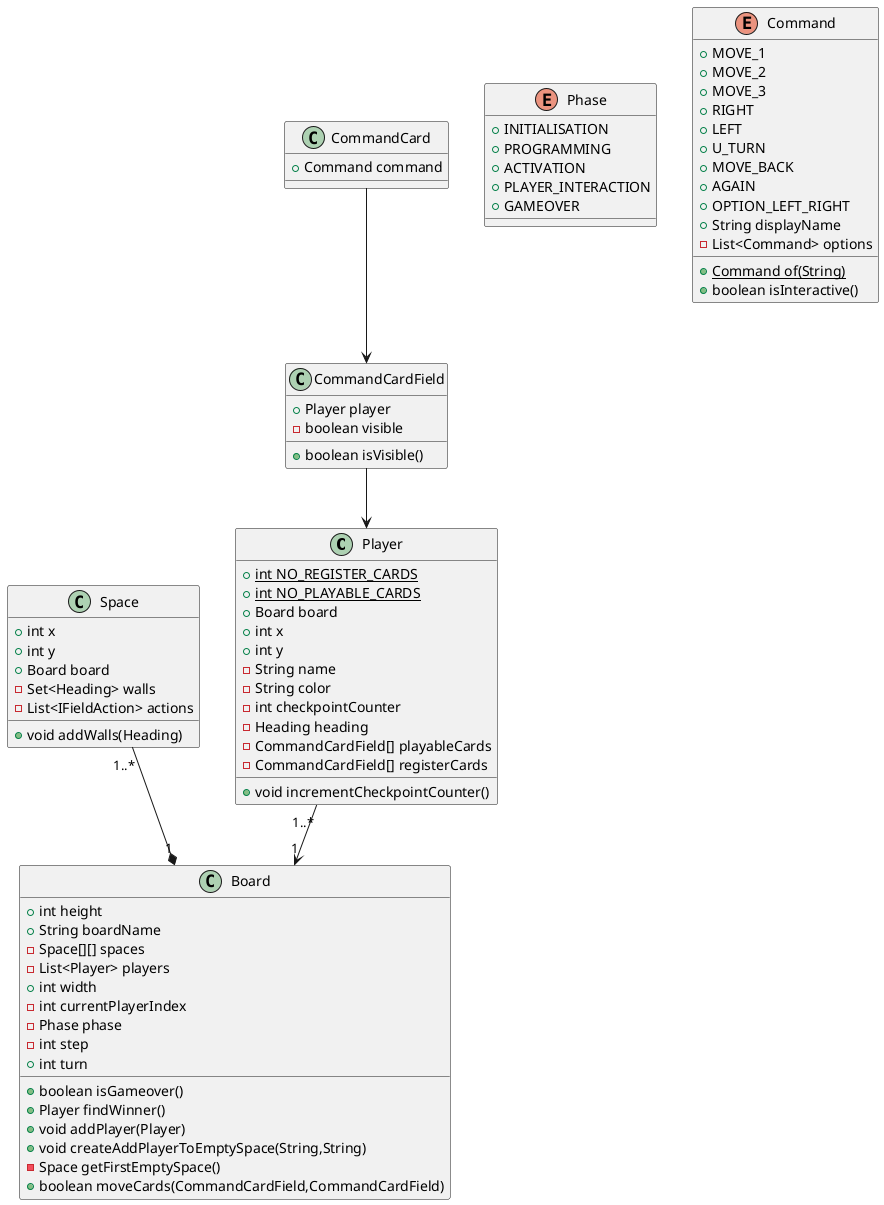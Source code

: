 @startuml

Player "1..*" --> "1" Board
Space "1..*" --* "1" Board
CommandCardField --> Player
CommandCard --> CommandCardField



class Player {
+ {static} int NO_REGISTER_CARDS
+ {static} int NO_PLAYABLE_CARDS
+ Board board
+ int x
+ int y
- String name
- String color
- int checkpointCounter
- Heading heading
- CommandCardField[] playableCards
- CommandCardField[] registerCards
+ void incrementCheckpointCounter()
}


class Board {
+ int height
+ String boardName
- Space[][] spaces
- List<Player> players
+ int width
- int currentPlayerIndex
- Phase phase
- int step
+ int turn
+ boolean isGameover()
+ Player findWinner()
+ void addPlayer(Player)
+ void createAddPlayerToEmptySpace(String,String)
- Space getFirstEmptySpace()
+ boolean moveCards(CommandCardField,CommandCardField)

}

class Space {
+ int x
+ int y
+ Board board
- Set<Heading> walls
- List<IFieldAction> actions
+ void addWalls(Heading)
}

class CommandCardField {
+ Player player
- boolean visible
+ boolean isVisible()
}

class CommandCard {
+ Command command
}

enum Phase {
+  INITIALISATION
+  PROGRAMMING
+  ACTIVATION
+  PLAYER_INTERACTION
+  GAMEOVER
}

enum Command {
+  MOVE_1
+  MOVE_2
+  MOVE_3
+  RIGHT
+  LEFT
+  U_TURN
+  MOVE_BACK
+  AGAIN
+  OPTION_LEFT_RIGHT
+ String displayName
- List<Command> options
+ {static} Command of(String)
+ boolean isInteractive()
}

@enduml
